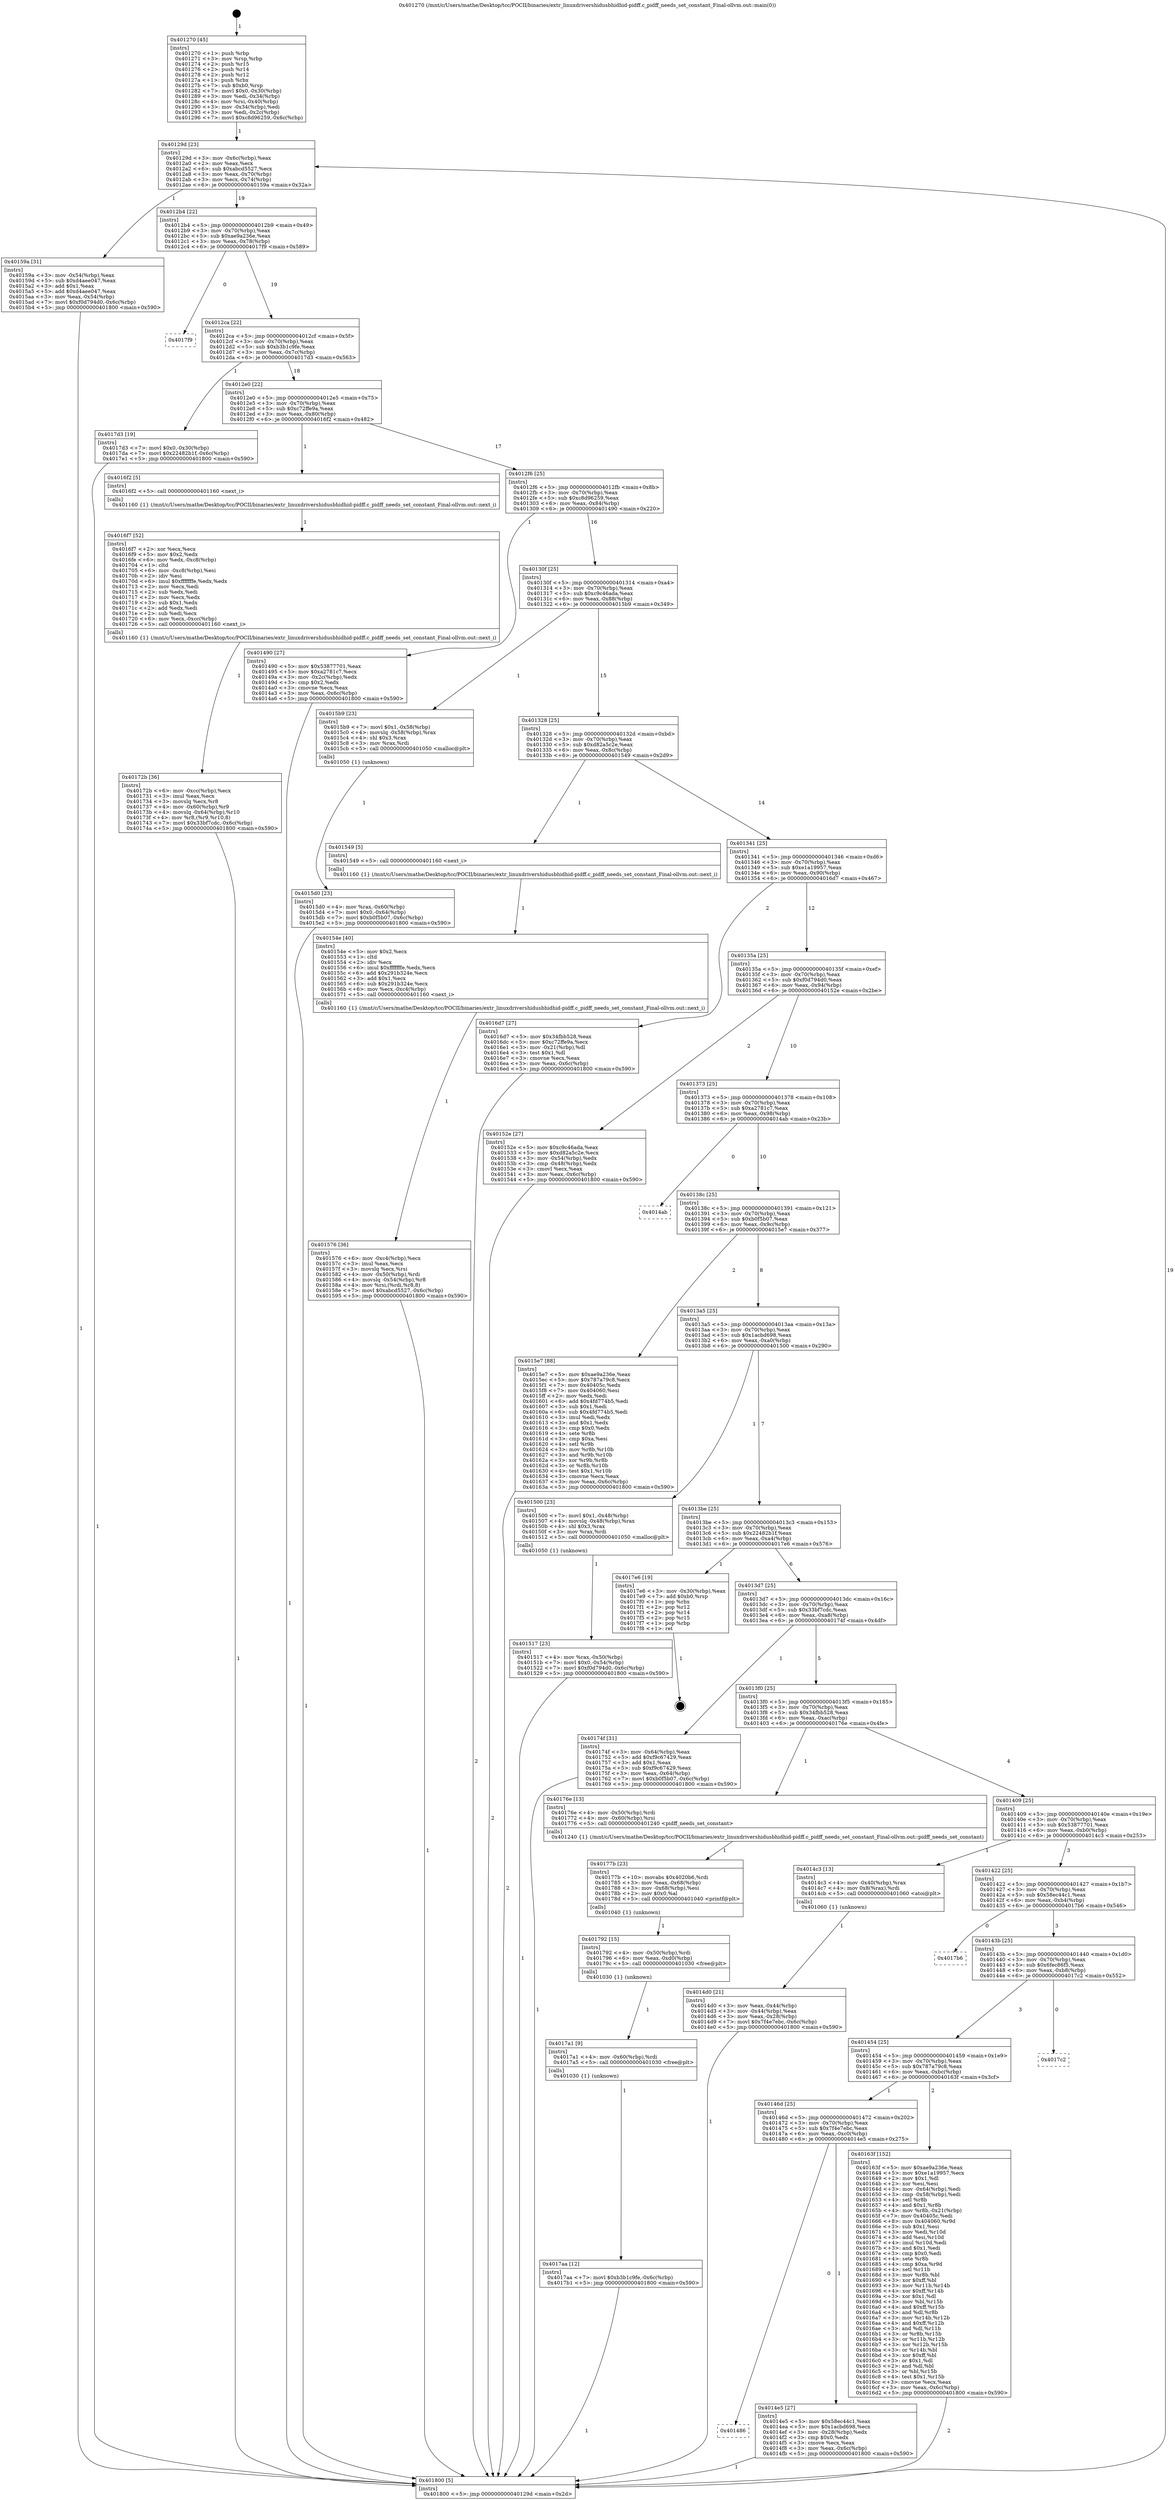 digraph "0x401270" {
  label = "0x401270 (/mnt/c/Users/mathe/Desktop/tcc/POCII/binaries/extr_linuxdrivershidusbhidhid-pidff.c_pidff_needs_set_constant_Final-ollvm.out::main(0))"
  labelloc = "t"
  node[shape=record]

  Entry [label="",width=0.3,height=0.3,shape=circle,fillcolor=black,style=filled]
  "0x40129d" [label="{
     0x40129d [23]\l
     | [instrs]\l
     &nbsp;&nbsp;0x40129d \<+3\>: mov -0x6c(%rbp),%eax\l
     &nbsp;&nbsp;0x4012a0 \<+2\>: mov %eax,%ecx\l
     &nbsp;&nbsp;0x4012a2 \<+6\>: sub $0xabcd5527,%ecx\l
     &nbsp;&nbsp;0x4012a8 \<+3\>: mov %eax,-0x70(%rbp)\l
     &nbsp;&nbsp;0x4012ab \<+3\>: mov %ecx,-0x74(%rbp)\l
     &nbsp;&nbsp;0x4012ae \<+6\>: je 000000000040159a \<main+0x32a\>\l
  }"]
  "0x40159a" [label="{
     0x40159a [31]\l
     | [instrs]\l
     &nbsp;&nbsp;0x40159a \<+3\>: mov -0x54(%rbp),%eax\l
     &nbsp;&nbsp;0x40159d \<+5\>: sub $0xd4aee047,%eax\l
     &nbsp;&nbsp;0x4015a2 \<+3\>: add $0x1,%eax\l
     &nbsp;&nbsp;0x4015a5 \<+5\>: add $0xd4aee047,%eax\l
     &nbsp;&nbsp;0x4015aa \<+3\>: mov %eax,-0x54(%rbp)\l
     &nbsp;&nbsp;0x4015ad \<+7\>: movl $0xf0d794d0,-0x6c(%rbp)\l
     &nbsp;&nbsp;0x4015b4 \<+5\>: jmp 0000000000401800 \<main+0x590\>\l
  }"]
  "0x4012b4" [label="{
     0x4012b4 [22]\l
     | [instrs]\l
     &nbsp;&nbsp;0x4012b4 \<+5\>: jmp 00000000004012b9 \<main+0x49\>\l
     &nbsp;&nbsp;0x4012b9 \<+3\>: mov -0x70(%rbp),%eax\l
     &nbsp;&nbsp;0x4012bc \<+5\>: sub $0xae9a236e,%eax\l
     &nbsp;&nbsp;0x4012c1 \<+3\>: mov %eax,-0x78(%rbp)\l
     &nbsp;&nbsp;0x4012c4 \<+6\>: je 00000000004017f9 \<main+0x589\>\l
  }"]
  Exit [label="",width=0.3,height=0.3,shape=circle,fillcolor=black,style=filled,peripheries=2]
  "0x4017f9" [label="{
     0x4017f9\l
  }", style=dashed]
  "0x4012ca" [label="{
     0x4012ca [22]\l
     | [instrs]\l
     &nbsp;&nbsp;0x4012ca \<+5\>: jmp 00000000004012cf \<main+0x5f\>\l
     &nbsp;&nbsp;0x4012cf \<+3\>: mov -0x70(%rbp),%eax\l
     &nbsp;&nbsp;0x4012d2 \<+5\>: sub $0xb3b1c9fe,%eax\l
     &nbsp;&nbsp;0x4012d7 \<+3\>: mov %eax,-0x7c(%rbp)\l
     &nbsp;&nbsp;0x4012da \<+6\>: je 00000000004017d3 \<main+0x563\>\l
  }"]
  "0x4017aa" [label="{
     0x4017aa [12]\l
     | [instrs]\l
     &nbsp;&nbsp;0x4017aa \<+7\>: movl $0xb3b1c9fe,-0x6c(%rbp)\l
     &nbsp;&nbsp;0x4017b1 \<+5\>: jmp 0000000000401800 \<main+0x590\>\l
  }"]
  "0x4017d3" [label="{
     0x4017d3 [19]\l
     | [instrs]\l
     &nbsp;&nbsp;0x4017d3 \<+7\>: movl $0x0,-0x30(%rbp)\l
     &nbsp;&nbsp;0x4017da \<+7\>: movl $0x22482b1f,-0x6c(%rbp)\l
     &nbsp;&nbsp;0x4017e1 \<+5\>: jmp 0000000000401800 \<main+0x590\>\l
  }"]
  "0x4012e0" [label="{
     0x4012e0 [22]\l
     | [instrs]\l
     &nbsp;&nbsp;0x4012e0 \<+5\>: jmp 00000000004012e5 \<main+0x75\>\l
     &nbsp;&nbsp;0x4012e5 \<+3\>: mov -0x70(%rbp),%eax\l
     &nbsp;&nbsp;0x4012e8 \<+5\>: sub $0xc72ffe9a,%eax\l
     &nbsp;&nbsp;0x4012ed \<+3\>: mov %eax,-0x80(%rbp)\l
     &nbsp;&nbsp;0x4012f0 \<+6\>: je 00000000004016f2 \<main+0x482\>\l
  }"]
  "0x4017a1" [label="{
     0x4017a1 [9]\l
     | [instrs]\l
     &nbsp;&nbsp;0x4017a1 \<+4\>: mov -0x60(%rbp),%rdi\l
     &nbsp;&nbsp;0x4017a5 \<+5\>: call 0000000000401030 \<free@plt\>\l
     | [calls]\l
     &nbsp;&nbsp;0x401030 \{1\} (unknown)\l
  }"]
  "0x4016f2" [label="{
     0x4016f2 [5]\l
     | [instrs]\l
     &nbsp;&nbsp;0x4016f2 \<+5\>: call 0000000000401160 \<next_i\>\l
     | [calls]\l
     &nbsp;&nbsp;0x401160 \{1\} (/mnt/c/Users/mathe/Desktop/tcc/POCII/binaries/extr_linuxdrivershidusbhidhid-pidff.c_pidff_needs_set_constant_Final-ollvm.out::next_i)\l
  }"]
  "0x4012f6" [label="{
     0x4012f6 [25]\l
     | [instrs]\l
     &nbsp;&nbsp;0x4012f6 \<+5\>: jmp 00000000004012fb \<main+0x8b\>\l
     &nbsp;&nbsp;0x4012fb \<+3\>: mov -0x70(%rbp),%eax\l
     &nbsp;&nbsp;0x4012fe \<+5\>: sub $0xc8d96259,%eax\l
     &nbsp;&nbsp;0x401303 \<+6\>: mov %eax,-0x84(%rbp)\l
     &nbsp;&nbsp;0x401309 \<+6\>: je 0000000000401490 \<main+0x220\>\l
  }"]
  "0x401792" [label="{
     0x401792 [15]\l
     | [instrs]\l
     &nbsp;&nbsp;0x401792 \<+4\>: mov -0x50(%rbp),%rdi\l
     &nbsp;&nbsp;0x401796 \<+6\>: mov %eax,-0xd0(%rbp)\l
     &nbsp;&nbsp;0x40179c \<+5\>: call 0000000000401030 \<free@plt\>\l
     | [calls]\l
     &nbsp;&nbsp;0x401030 \{1\} (unknown)\l
  }"]
  "0x401490" [label="{
     0x401490 [27]\l
     | [instrs]\l
     &nbsp;&nbsp;0x401490 \<+5\>: mov $0x53877701,%eax\l
     &nbsp;&nbsp;0x401495 \<+5\>: mov $0xa2781c7,%ecx\l
     &nbsp;&nbsp;0x40149a \<+3\>: mov -0x2c(%rbp),%edx\l
     &nbsp;&nbsp;0x40149d \<+3\>: cmp $0x2,%edx\l
     &nbsp;&nbsp;0x4014a0 \<+3\>: cmovne %ecx,%eax\l
     &nbsp;&nbsp;0x4014a3 \<+3\>: mov %eax,-0x6c(%rbp)\l
     &nbsp;&nbsp;0x4014a6 \<+5\>: jmp 0000000000401800 \<main+0x590\>\l
  }"]
  "0x40130f" [label="{
     0x40130f [25]\l
     | [instrs]\l
     &nbsp;&nbsp;0x40130f \<+5\>: jmp 0000000000401314 \<main+0xa4\>\l
     &nbsp;&nbsp;0x401314 \<+3\>: mov -0x70(%rbp),%eax\l
     &nbsp;&nbsp;0x401317 \<+5\>: sub $0xc9c46ada,%eax\l
     &nbsp;&nbsp;0x40131c \<+6\>: mov %eax,-0x88(%rbp)\l
     &nbsp;&nbsp;0x401322 \<+6\>: je 00000000004015b9 \<main+0x349\>\l
  }"]
  "0x401800" [label="{
     0x401800 [5]\l
     | [instrs]\l
     &nbsp;&nbsp;0x401800 \<+5\>: jmp 000000000040129d \<main+0x2d\>\l
  }"]
  "0x401270" [label="{
     0x401270 [45]\l
     | [instrs]\l
     &nbsp;&nbsp;0x401270 \<+1\>: push %rbp\l
     &nbsp;&nbsp;0x401271 \<+3\>: mov %rsp,%rbp\l
     &nbsp;&nbsp;0x401274 \<+2\>: push %r15\l
     &nbsp;&nbsp;0x401276 \<+2\>: push %r14\l
     &nbsp;&nbsp;0x401278 \<+2\>: push %r12\l
     &nbsp;&nbsp;0x40127a \<+1\>: push %rbx\l
     &nbsp;&nbsp;0x40127b \<+7\>: sub $0xb0,%rsp\l
     &nbsp;&nbsp;0x401282 \<+7\>: movl $0x0,-0x30(%rbp)\l
     &nbsp;&nbsp;0x401289 \<+3\>: mov %edi,-0x34(%rbp)\l
     &nbsp;&nbsp;0x40128c \<+4\>: mov %rsi,-0x40(%rbp)\l
     &nbsp;&nbsp;0x401290 \<+3\>: mov -0x34(%rbp),%edi\l
     &nbsp;&nbsp;0x401293 \<+3\>: mov %edi,-0x2c(%rbp)\l
     &nbsp;&nbsp;0x401296 \<+7\>: movl $0xc8d96259,-0x6c(%rbp)\l
  }"]
  "0x40177b" [label="{
     0x40177b [23]\l
     | [instrs]\l
     &nbsp;&nbsp;0x40177b \<+10\>: movabs $0x4020b6,%rdi\l
     &nbsp;&nbsp;0x401785 \<+3\>: mov %eax,-0x68(%rbp)\l
     &nbsp;&nbsp;0x401788 \<+3\>: mov -0x68(%rbp),%esi\l
     &nbsp;&nbsp;0x40178b \<+2\>: mov $0x0,%al\l
     &nbsp;&nbsp;0x40178d \<+5\>: call 0000000000401040 \<printf@plt\>\l
     | [calls]\l
     &nbsp;&nbsp;0x401040 \{1\} (unknown)\l
  }"]
  "0x4015b9" [label="{
     0x4015b9 [23]\l
     | [instrs]\l
     &nbsp;&nbsp;0x4015b9 \<+7\>: movl $0x1,-0x58(%rbp)\l
     &nbsp;&nbsp;0x4015c0 \<+4\>: movslq -0x58(%rbp),%rax\l
     &nbsp;&nbsp;0x4015c4 \<+4\>: shl $0x3,%rax\l
     &nbsp;&nbsp;0x4015c8 \<+3\>: mov %rax,%rdi\l
     &nbsp;&nbsp;0x4015cb \<+5\>: call 0000000000401050 \<malloc@plt\>\l
     | [calls]\l
     &nbsp;&nbsp;0x401050 \{1\} (unknown)\l
  }"]
  "0x401328" [label="{
     0x401328 [25]\l
     | [instrs]\l
     &nbsp;&nbsp;0x401328 \<+5\>: jmp 000000000040132d \<main+0xbd\>\l
     &nbsp;&nbsp;0x40132d \<+3\>: mov -0x70(%rbp),%eax\l
     &nbsp;&nbsp;0x401330 \<+5\>: sub $0xd82a5c2e,%eax\l
     &nbsp;&nbsp;0x401335 \<+6\>: mov %eax,-0x8c(%rbp)\l
     &nbsp;&nbsp;0x40133b \<+6\>: je 0000000000401549 \<main+0x2d9\>\l
  }"]
  "0x40172b" [label="{
     0x40172b [36]\l
     | [instrs]\l
     &nbsp;&nbsp;0x40172b \<+6\>: mov -0xcc(%rbp),%ecx\l
     &nbsp;&nbsp;0x401731 \<+3\>: imul %eax,%ecx\l
     &nbsp;&nbsp;0x401734 \<+3\>: movslq %ecx,%r8\l
     &nbsp;&nbsp;0x401737 \<+4\>: mov -0x60(%rbp),%r9\l
     &nbsp;&nbsp;0x40173b \<+4\>: movslq -0x64(%rbp),%r10\l
     &nbsp;&nbsp;0x40173f \<+4\>: mov %r8,(%r9,%r10,8)\l
     &nbsp;&nbsp;0x401743 \<+7\>: movl $0x33bf7cdc,-0x6c(%rbp)\l
     &nbsp;&nbsp;0x40174a \<+5\>: jmp 0000000000401800 \<main+0x590\>\l
  }"]
  "0x401549" [label="{
     0x401549 [5]\l
     | [instrs]\l
     &nbsp;&nbsp;0x401549 \<+5\>: call 0000000000401160 \<next_i\>\l
     | [calls]\l
     &nbsp;&nbsp;0x401160 \{1\} (/mnt/c/Users/mathe/Desktop/tcc/POCII/binaries/extr_linuxdrivershidusbhidhid-pidff.c_pidff_needs_set_constant_Final-ollvm.out::next_i)\l
  }"]
  "0x401341" [label="{
     0x401341 [25]\l
     | [instrs]\l
     &nbsp;&nbsp;0x401341 \<+5\>: jmp 0000000000401346 \<main+0xd6\>\l
     &nbsp;&nbsp;0x401346 \<+3\>: mov -0x70(%rbp),%eax\l
     &nbsp;&nbsp;0x401349 \<+5\>: sub $0xe1a19957,%eax\l
     &nbsp;&nbsp;0x40134e \<+6\>: mov %eax,-0x90(%rbp)\l
     &nbsp;&nbsp;0x401354 \<+6\>: je 00000000004016d7 \<main+0x467\>\l
  }"]
  "0x4016f7" [label="{
     0x4016f7 [52]\l
     | [instrs]\l
     &nbsp;&nbsp;0x4016f7 \<+2\>: xor %ecx,%ecx\l
     &nbsp;&nbsp;0x4016f9 \<+5\>: mov $0x2,%edx\l
     &nbsp;&nbsp;0x4016fe \<+6\>: mov %edx,-0xc8(%rbp)\l
     &nbsp;&nbsp;0x401704 \<+1\>: cltd\l
     &nbsp;&nbsp;0x401705 \<+6\>: mov -0xc8(%rbp),%esi\l
     &nbsp;&nbsp;0x40170b \<+2\>: idiv %esi\l
     &nbsp;&nbsp;0x40170d \<+6\>: imul $0xfffffffe,%edx,%edx\l
     &nbsp;&nbsp;0x401713 \<+2\>: mov %ecx,%edi\l
     &nbsp;&nbsp;0x401715 \<+2\>: sub %edx,%edi\l
     &nbsp;&nbsp;0x401717 \<+2\>: mov %ecx,%edx\l
     &nbsp;&nbsp;0x401719 \<+3\>: sub $0x1,%edx\l
     &nbsp;&nbsp;0x40171c \<+2\>: add %edx,%edi\l
     &nbsp;&nbsp;0x40171e \<+2\>: sub %edi,%ecx\l
     &nbsp;&nbsp;0x401720 \<+6\>: mov %ecx,-0xcc(%rbp)\l
     &nbsp;&nbsp;0x401726 \<+5\>: call 0000000000401160 \<next_i\>\l
     | [calls]\l
     &nbsp;&nbsp;0x401160 \{1\} (/mnt/c/Users/mathe/Desktop/tcc/POCII/binaries/extr_linuxdrivershidusbhidhid-pidff.c_pidff_needs_set_constant_Final-ollvm.out::next_i)\l
  }"]
  "0x4016d7" [label="{
     0x4016d7 [27]\l
     | [instrs]\l
     &nbsp;&nbsp;0x4016d7 \<+5\>: mov $0x34fbb528,%eax\l
     &nbsp;&nbsp;0x4016dc \<+5\>: mov $0xc72ffe9a,%ecx\l
     &nbsp;&nbsp;0x4016e1 \<+3\>: mov -0x21(%rbp),%dl\l
     &nbsp;&nbsp;0x4016e4 \<+3\>: test $0x1,%dl\l
     &nbsp;&nbsp;0x4016e7 \<+3\>: cmovne %ecx,%eax\l
     &nbsp;&nbsp;0x4016ea \<+3\>: mov %eax,-0x6c(%rbp)\l
     &nbsp;&nbsp;0x4016ed \<+5\>: jmp 0000000000401800 \<main+0x590\>\l
  }"]
  "0x40135a" [label="{
     0x40135a [25]\l
     | [instrs]\l
     &nbsp;&nbsp;0x40135a \<+5\>: jmp 000000000040135f \<main+0xef\>\l
     &nbsp;&nbsp;0x40135f \<+3\>: mov -0x70(%rbp),%eax\l
     &nbsp;&nbsp;0x401362 \<+5\>: sub $0xf0d794d0,%eax\l
     &nbsp;&nbsp;0x401367 \<+6\>: mov %eax,-0x94(%rbp)\l
     &nbsp;&nbsp;0x40136d \<+6\>: je 000000000040152e \<main+0x2be\>\l
  }"]
  "0x4015d0" [label="{
     0x4015d0 [23]\l
     | [instrs]\l
     &nbsp;&nbsp;0x4015d0 \<+4\>: mov %rax,-0x60(%rbp)\l
     &nbsp;&nbsp;0x4015d4 \<+7\>: movl $0x0,-0x64(%rbp)\l
     &nbsp;&nbsp;0x4015db \<+7\>: movl $0xb0f5b07,-0x6c(%rbp)\l
     &nbsp;&nbsp;0x4015e2 \<+5\>: jmp 0000000000401800 \<main+0x590\>\l
  }"]
  "0x40152e" [label="{
     0x40152e [27]\l
     | [instrs]\l
     &nbsp;&nbsp;0x40152e \<+5\>: mov $0xc9c46ada,%eax\l
     &nbsp;&nbsp;0x401533 \<+5\>: mov $0xd82a5c2e,%ecx\l
     &nbsp;&nbsp;0x401538 \<+3\>: mov -0x54(%rbp),%edx\l
     &nbsp;&nbsp;0x40153b \<+3\>: cmp -0x48(%rbp),%edx\l
     &nbsp;&nbsp;0x40153e \<+3\>: cmovl %ecx,%eax\l
     &nbsp;&nbsp;0x401541 \<+3\>: mov %eax,-0x6c(%rbp)\l
     &nbsp;&nbsp;0x401544 \<+5\>: jmp 0000000000401800 \<main+0x590\>\l
  }"]
  "0x401373" [label="{
     0x401373 [25]\l
     | [instrs]\l
     &nbsp;&nbsp;0x401373 \<+5\>: jmp 0000000000401378 \<main+0x108\>\l
     &nbsp;&nbsp;0x401378 \<+3\>: mov -0x70(%rbp),%eax\l
     &nbsp;&nbsp;0x40137b \<+5\>: sub $0xa2781c7,%eax\l
     &nbsp;&nbsp;0x401380 \<+6\>: mov %eax,-0x98(%rbp)\l
     &nbsp;&nbsp;0x401386 \<+6\>: je 00000000004014ab \<main+0x23b\>\l
  }"]
  "0x401576" [label="{
     0x401576 [36]\l
     | [instrs]\l
     &nbsp;&nbsp;0x401576 \<+6\>: mov -0xc4(%rbp),%ecx\l
     &nbsp;&nbsp;0x40157c \<+3\>: imul %eax,%ecx\l
     &nbsp;&nbsp;0x40157f \<+3\>: movslq %ecx,%rsi\l
     &nbsp;&nbsp;0x401582 \<+4\>: mov -0x50(%rbp),%rdi\l
     &nbsp;&nbsp;0x401586 \<+4\>: movslq -0x54(%rbp),%r8\l
     &nbsp;&nbsp;0x40158a \<+4\>: mov %rsi,(%rdi,%r8,8)\l
     &nbsp;&nbsp;0x40158e \<+7\>: movl $0xabcd5527,-0x6c(%rbp)\l
     &nbsp;&nbsp;0x401595 \<+5\>: jmp 0000000000401800 \<main+0x590\>\l
  }"]
  "0x4014ab" [label="{
     0x4014ab\l
  }", style=dashed]
  "0x40138c" [label="{
     0x40138c [25]\l
     | [instrs]\l
     &nbsp;&nbsp;0x40138c \<+5\>: jmp 0000000000401391 \<main+0x121\>\l
     &nbsp;&nbsp;0x401391 \<+3\>: mov -0x70(%rbp),%eax\l
     &nbsp;&nbsp;0x401394 \<+5\>: sub $0xb0f5b07,%eax\l
     &nbsp;&nbsp;0x401399 \<+6\>: mov %eax,-0x9c(%rbp)\l
     &nbsp;&nbsp;0x40139f \<+6\>: je 00000000004015e7 \<main+0x377\>\l
  }"]
  "0x40154e" [label="{
     0x40154e [40]\l
     | [instrs]\l
     &nbsp;&nbsp;0x40154e \<+5\>: mov $0x2,%ecx\l
     &nbsp;&nbsp;0x401553 \<+1\>: cltd\l
     &nbsp;&nbsp;0x401554 \<+2\>: idiv %ecx\l
     &nbsp;&nbsp;0x401556 \<+6\>: imul $0xfffffffe,%edx,%ecx\l
     &nbsp;&nbsp;0x40155c \<+6\>: add $0x291b324e,%ecx\l
     &nbsp;&nbsp;0x401562 \<+3\>: add $0x1,%ecx\l
     &nbsp;&nbsp;0x401565 \<+6\>: sub $0x291b324e,%ecx\l
     &nbsp;&nbsp;0x40156b \<+6\>: mov %ecx,-0xc4(%rbp)\l
     &nbsp;&nbsp;0x401571 \<+5\>: call 0000000000401160 \<next_i\>\l
     | [calls]\l
     &nbsp;&nbsp;0x401160 \{1\} (/mnt/c/Users/mathe/Desktop/tcc/POCII/binaries/extr_linuxdrivershidusbhidhid-pidff.c_pidff_needs_set_constant_Final-ollvm.out::next_i)\l
  }"]
  "0x4015e7" [label="{
     0x4015e7 [88]\l
     | [instrs]\l
     &nbsp;&nbsp;0x4015e7 \<+5\>: mov $0xae9a236e,%eax\l
     &nbsp;&nbsp;0x4015ec \<+5\>: mov $0x787a79c8,%ecx\l
     &nbsp;&nbsp;0x4015f1 \<+7\>: mov 0x40405c,%edx\l
     &nbsp;&nbsp;0x4015f8 \<+7\>: mov 0x404060,%esi\l
     &nbsp;&nbsp;0x4015ff \<+2\>: mov %edx,%edi\l
     &nbsp;&nbsp;0x401601 \<+6\>: add $0x4fd774b5,%edi\l
     &nbsp;&nbsp;0x401607 \<+3\>: sub $0x1,%edi\l
     &nbsp;&nbsp;0x40160a \<+6\>: sub $0x4fd774b5,%edi\l
     &nbsp;&nbsp;0x401610 \<+3\>: imul %edi,%edx\l
     &nbsp;&nbsp;0x401613 \<+3\>: and $0x1,%edx\l
     &nbsp;&nbsp;0x401616 \<+3\>: cmp $0x0,%edx\l
     &nbsp;&nbsp;0x401619 \<+4\>: sete %r8b\l
     &nbsp;&nbsp;0x40161d \<+3\>: cmp $0xa,%esi\l
     &nbsp;&nbsp;0x401620 \<+4\>: setl %r9b\l
     &nbsp;&nbsp;0x401624 \<+3\>: mov %r8b,%r10b\l
     &nbsp;&nbsp;0x401627 \<+3\>: and %r9b,%r10b\l
     &nbsp;&nbsp;0x40162a \<+3\>: xor %r9b,%r8b\l
     &nbsp;&nbsp;0x40162d \<+3\>: or %r8b,%r10b\l
     &nbsp;&nbsp;0x401630 \<+4\>: test $0x1,%r10b\l
     &nbsp;&nbsp;0x401634 \<+3\>: cmovne %ecx,%eax\l
     &nbsp;&nbsp;0x401637 \<+3\>: mov %eax,-0x6c(%rbp)\l
     &nbsp;&nbsp;0x40163a \<+5\>: jmp 0000000000401800 \<main+0x590\>\l
  }"]
  "0x4013a5" [label="{
     0x4013a5 [25]\l
     | [instrs]\l
     &nbsp;&nbsp;0x4013a5 \<+5\>: jmp 00000000004013aa \<main+0x13a\>\l
     &nbsp;&nbsp;0x4013aa \<+3\>: mov -0x70(%rbp),%eax\l
     &nbsp;&nbsp;0x4013ad \<+5\>: sub $0x1acbd698,%eax\l
     &nbsp;&nbsp;0x4013b2 \<+6\>: mov %eax,-0xa0(%rbp)\l
     &nbsp;&nbsp;0x4013b8 \<+6\>: je 0000000000401500 \<main+0x290\>\l
  }"]
  "0x401517" [label="{
     0x401517 [23]\l
     | [instrs]\l
     &nbsp;&nbsp;0x401517 \<+4\>: mov %rax,-0x50(%rbp)\l
     &nbsp;&nbsp;0x40151b \<+7\>: movl $0x0,-0x54(%rbp)\l
     &nbsp;&nbsp;0x401522 \<+7\>: movl $0xf0d794d0,-0x6c(%rbp)\l
     &nbsp;&nbsp;0x401529 \<+5\>: jmp 0000000000401800 \<main+0x590\>\l
  }"]
  "0x401500" [label="{
     0x401500 [23]\l
     | [instrs]\l
     &nbsp;&nbsp;0x401500 \<+7\>: movl $0x1,-0x48(%rbp)\l
     &nbsp;&nbsp;0x401507 \<+4\>: movslq -0x48(%rbp),%rax\l
     &nbsp;&nbsp;0x40150b \<+4\>: shl $0x3,%rax\l
     &nbsp;&nbsp;0x40150f \<+3\>: mov %rax,%rdi\l
     &nbsp;&nbsp;0x401512 \<+5\>: call 0000000000401050 \<malloc@plt\>\l
     | [calls]\l
     &nbsp;&nbsp;0x401050 \{1\} (unknown)\l
  }"]
  "0x4013be" [label="{
     0x4013be [25]\l
     | [instrs]\l
     &nbsp;&nbsp;0x4013be \<+5\>: jmp 00000000004013c3 \<main+0x153\>\l
     &nbsp;&nbsp;0x4013c3 \<+3\>: mov -0x70(%rbp),%eax\l
     &nbsp;&nbsp;0x4013c6 \<+5\>: sub $0x22482b1f,%eax\l
     &nbsp;&nbsp;0x4013cb \<+6\>: mov %eax,-0xa4(%rbp)\l
     &nbsp;&nbsp;0x4013d1 \<+6\>: je 00000000004017e6 \<main+0x576\>\l
  }"]
  "0x401486" [label="{
     0x401486\l
  }", style=dashed]
  "0x4017e6" [label="{
     0x4017e6 [19]\l
     | [instrs]\l
     &nbsp;&nbsp;0x4017e6 \<+3\>: mov -0x30(%rbp),%eax\l
     &nbsp;&nbsp;0x4017e9 \<+7\>: add $0xb0,%rsp\l
     &nbsp;&nbsp;0x4017f0 \<+1\>: pop %rbx\l
     &nbsp;&nbsp;0x4017f1 \<+2\>: pop %r12\l
     &nbsp;&nbsp;0x4017f3 \<+2\>: pop %r14\l
     &nbsp;&nbsp;0x4017f5 \<+2\>: pop %r15\l
     &nbsp;&nbsp;0x4017f7 \<+1\>: pop %rbp\l
     &nbsp;&nbsp;0x4017f8 \<+1\>: ret\l
  }"]
  "0x4013d7" [label="{
     0x4013d7 [25]\l
     | [instrs]\l
     &nbsp;&nbsp;0x4013d7 \<+5\>: jmp 00000000004013dc \<main+0x16c\>\l
     &nbsp;&nbsp;0x4013dc \<+3\>: mov -0x70(%rbp),%eax\l
     &nbsp;&nbsp;0x4013df \<+5\>: sub $0x33bf7cdc,%eax\l
     &nbsp;&nbsp;0x4013e4 \<+6\>: mov %eax,-0xa8(%rbp)\l
     &nbsp;&nbsp;0x4013ea \<+6\>: je 000000000040174f \<main+0x4df\>\l
  }"]
  "0x4014e5" [label="{
     0x4014e5 [27]\l
     | [instrs]\l
     &nbsp;&nbsp;0x4014e5 \<+5\>: mov $0x58ec44c1,%eax\l
     &nbsp;&nbsp;0x4014ea \<+5\>: mov $0x1acbd698,%ecx\l
     &nbsp;&nbsp;0x4014ef \<+3\>: mov -0x28(%rbp),%edx\l
     &nbsp;&nbsp;0x4014f2 \<+3\>: cmp $0x0,%edx\l
     &nbsp;&nbsp;0x4014f5 \<+3\>: cmove %ecx,%eax\l
     &nbsp;&nbsp;0x4014f8 \<+3\>: mov %eax,-0x6c(%rbp)\l
     &nbsp;&nbsp;0x4014fb \<+5\>: jmp 0000000000401800 \<main+0x590\>\l
  }"]
  "0x40174f" [label="{
     0x40174f [31]\l
     | [instrs]\l
     &nbsp;&nbsp;0x40174f \<+3\>: mov -0x64(%rbp),%eax\l
     &nbsp;&nbsp;0x401752 \<+5\>: add $0xf9c67429,%eax\l
     &nbsp;&nbsp;0x401757 \<+3\>: add $0x1,%eax\l
     &nbsp;&nbsp;0x40175a \<+5\>: sub $0xf9c67429,%eax\l
     &nbsp;&nbsp;0x40175f \<+3\>: mov %eax,-0x64(%rbp)\l
     &nbsp;&nbsp;0x401762 \<+7\>: movl $0xb0f5b07,-0x6c(%rbp)\l
     &nbsp;&nbsp;0x401769 \<+5\>: jmp 0000000000401800 \<main+0x590\>\l
  }"]
  "0x4013f0" [label="{
     0x4013f0 [25]\l
     | [instrs]\l
     &nbsp;&nbsp;0x4013f0 \<+5\>: jmp 00000000004013f5 \<main+0x185\>\l
     &nbsp;&nbsp;0x4013f5 \<+3\>: mov -0x70(%rbp),%eax\l
     &nbsp;&nbsp;0x4013f8 \<+5\>: sub $0x34fbb528,%eax\l
     &nbsp;&nbsp;0x4013fd \<+6\>: mov %eax,-0xac(%rbp)\l
     &nbsp;&nbsp;0x401403 \<+6\>: je 000000000040176e \<main+0x4fe\>\l
  }"]
  "0x40146d" [label="{
     0x40146d [25]\l
     | [instrs]\l
     &nbsp;&nbsp;0x40146d \<+5\>: jmp 0000000000401472 \<main+0x202\>\l
     &nbsp;&nbsp;0x401472 \<+3\>: mov -0x70(%rbp),%eax\l
     &nbsp;&nbsp;0x401475 \<+5\>: sub $0x7f4e7ebc,%eax\l
     &nbsp;&nbsp;0x40147a \<+6\>: mov %eax,-0xc0(%rbp)\l
     &nbsp;&nbsp;0x401480 \<+6\>: je 00000000004014e5 \<main+0x275\>\l
  }"]
  "0x40176e" [label="{
     0x40176e [13]\l
     | [instrs]\l
     &nbsp;&nbsp;0x40176e \<+4\>: mov -0x50(%rbp),%rdi\l
     &nbsp;&nbsp;0x401772 \<+4\>: mov -0x60(%rbp),%rsi\l
     &nbsp;&nbsp;0x401776 \<+5\>: call 0000000000401240 \<pidff_needs_set_constant\>\l
     | [calls]\l
     &nbsp;&nbsp;0x401240 \{1\} (/mnt/c/Users/mathe/Desktop/tcc/POCII/binaries/extr_linuxdrivershidusbhidhid-pidff.c_pidff_needs_set_constant_Final-ollvm.out::pidff_needs_set_constant)\l
  }"]
  "0x401409" [label="{
     0x401409 [25]\l
     | [instrs]\l
     &nbsp;&nbsp;0x401409 \<+5\>: jmp 000000000040140e \<main+0x19e\>\l
     &nbsp;&nbsp;0x40140e \<+3\>: mov -0x70(%rbp),%eax\l
     &nbsp;&nbsp;0x401411 \<+5\>: sub $0x53877701,%eax\l
     &nbsp;&nbsp;0x401416 \<+6\>: mov %eax,-0xb0(%rbp)\l
     &nbsp;&nbsp;0x40141c \<+6\>: je 00000000004014c3 \<main+0x253\>\l
  }"]
  "0x40163f" [label="{
     0x40163f [152]\l
     | [instrs]\l
     &nbsp;&nbsp;0x40163f \<+5\>: mov $0xae9a236e,%eax\l
     &nbsp;&nbsp;0x401644 \<+5\>: mov $0xe1a19957,%ecx\l
     &nbsp;&nbsp;0x401649 \<+2\>: mov $0x1,%dl\l
     &nbsp;&nbsp;0x40164b \<+2\>: xor %esi,%esi\l
     &nbsp;&nbsp;0x40164d \<+3\>: mov -0x64(%rbp),%edi\l
     &nbsp;&nbsp;0x401650 \<+3\>: cmp -0x58(%rbp),%edi\l
     &nbsp;&nbsp;0x401653 \<+4\>: setl %r8b\l
     &nbsp;&nbsp;0x401657 \<+4\>: and $0x1,%r8b\l
     &nbsp;&nbsp;0x40165b \<+4\>: mov %r8b,-0x21(%rbp)\l
     &nbsp;&nbsp;0x40165f \<+7\>: mov 0x40405c,%edi\l
     &nbsp;&nbsp;0x401666 \<+8\>: mov 0x404060,%r9d\l
     &nbsp;&nbsp;0x40166e \<+3\>: sub $0x1,%esi\l
     &nbsp;&nbsp;0x401671 \<+3\>: mov %edi,%r10d\l
     &nbsp;&nbsp;0x401674 \<+3\>: add %esi,%r10d\l
     &nbsp;&nbsp;0x401677 \<+4\>: imul %r10d,%edi\l
     &nbsp;&nbsp;0x40167b \<+3\>: and $0x1,%edi\l
     &nbsp;&nbsp;0x40167e \<+3\>: cmp $0x0,%edi\l
     &nbsp;&nbsp;0x401681 \<+4\>: sete %r8b\l
     &nbsp;&nbsp;0x401685 \<+4\>: cmp $0xa,%r9d\l
     &nbsp;&nbsp;0x401689 \<+4\>: setl %r11b\l
     &nbsp;&nbsp;0x40168d \<+3\>: mov %r8b,%bl\l
     &nbsp;&nbsp;0x401690 \<+3\>: xor $0xff,%bl\l
     &nbsp;&nbsp;0x401693 \<+3\>: mov %r11b,%r14b\l
     &nbsp;&nbsp;0x401696 \<+4\>: xor $0xff,%r14b\l
     &nbsp;&nbsp;0x40169a \<+3\>: xor $0x1,%dl\l
     &nbsp;&nbsp;0x40169d \<+3\>: mov %bl,%r15b\l
     &nbsp;&nbsp;0x4016a0 \<+4\>: and $0xff,%r15b\l
     &nbsp;&nbsp;0x4016a4 \<+3\>: and %dl,%r8b\l
     &nbsp;&nbsp;0x4016a7 \<+3\>: mov %r14b,%r12b\l
     &nbsp;&nbsp;0x4016aa \<+4\>: and $0xff,%r12b\l
     &nbsp;&nbsp;0x4016ae \<+3\>: and %dl,%r11b\l
     &nbsp;&nbsp;0x4016b1 \<+3\>: or %r8b,%r15b\l
     &nbsp;&nbsp;0x4016b4 \<+3\>: or %r11b,%r12b\l
     &nbsp;&nbsp;0x4016b7 \<+3\>: xor %r12b,%r15b\l
     &nbsp;&nbsp;0x4016ba \<+3\>: or %r14b,%bl\l
     &nbsp;&nbsp;0x4016bd \<+3\>: xor $0xff,%bl\l
     &nbsp;&nbsp;0x4016c0 \<+3\>: or $0x1,%dl\l
     &nbsp;&nbsp;0x4016c3 \<+2\>: and %dl,%bl\l
     &nbsp;&nbsp;0x4016c5 \<+3\>: or %bl,%r15b\l
     &nbsp;&nbsp;0x4016c8 \<+4\>: test $0x1,%r15b\l
     &nbsp;&nbsp;0x4016cc \<+3\>: cmovne %ecx,%eax\l
     &nbsp;&nbsp;0x4016cf \<+3\>: mov %eax,-0x6c(%rbp)\l
     &nbsp;&nbsp;0x4016d2 \<+5\>: jmp 0000000000401800 \<main+0x590\>\l
  }"]
  "0x4014c3" [label="{
     0x4014c3 [13]\l
     | [instrs]\l
     &nbsp;&nbsp;0x4014c3 \<+4\>: mov -0x40(%rbp),%rax\l
     &nbsp;&nbsp;0x4014c7 \<+4\>: mov 0x8(%rax),%rdi\l
     &nbsp;&nbsp;0x4014cb \<+5\>: call 0000000000401060 \<atoi@plt\>\l
     | [calls]\l
     &nbsp;&nbsp;0x401060 \{1\} (unknown)\l
  }"]
  "0x401422" [label="{
     0x401422 [25]\l
     | [instrs]\l
     &nbsp;&nbsp;0x401422 \<+5\>: jmp 0000000000401427 \<main+0x1b7\>\l
     &nbsp;&nbsp;0x401427 \<+3\>: mov -0x70(%rbp),%eax\l
     &nbsp;&nbsp;0x40142a \<+5\>: sub $0x58ec44c1,%eax\l
     &nbsp;&nbsp;0x40142f \<+6\>: mov %eax,-0xb4(%rbp)\l
     &nbsp;&nbsp;0x401435 \<+6\>: je 00000000004017b6 \<main+0x546\>\l
  }"]
  "0x4014d0" [label="{
     0x4014d0 [21]\l
     | [instrs]\l
     &nbsp;&nbsp;0x4014d0 \<+3\>: mov %eax,-0x44(%rbp)\l
     &nbsp;&nbsp;0x4014d3 \<+3\>: mov -0x44(%rbp),%eax\l
     &nbsp;&nbsp;0x4014d6 \<+3\>: mov %eax,-0x28(%rbp)\l
     &nbsp;&nbsp;0x4014d9 \<+7\>: movl $0x7f4e7ebc,-0x6c(%rbp)\l
     &nbsp;&nbsp;0x4014e0 \<+5\>: jmp 0000000000401800 \<main+0x590\>\l
  }"]
  "0x401454" [label="{
     0x401454 [25]\l
     | [instrs]\l
     &nbsp;&nbsp;0x401454 \<+5\>: jmp 0000000000401459 \<main+0x1e9\>\l
     &nbsp;&nbsp;0x401459 \<+3\>: mov -0x70(%rbp),%eax\l
     &nbsp;&nbsp;0x40145c \<+5\>: sub $0x787a79c8,%eax\l
     &nbsp;&nbsp;0x401461 \<+6\>: mov %eax,-0xbc(%rbp)\l
     &nbsp;&nbsp;0x401467 \<+6\>: je 000000000040163f \<main+0x3cf\>\l
  }"]
  "0x4017b6" [label="{
     0x4017b6\l
  }", style=dashed]
  "0x40143b" [label="{
     0x40143b [25]\l
     | [instrs]\l
     &nbsp;&nbsp;0x40143b \<+5\>: jmp 0000000000401440 \<main+0x1d0\>\l
     &nbsp;&nbsp;0x401440 \<+3\>: mov -0x70(%rbp),%eax\l
     &nbsp;&nbsp;0x401443 \<+5\>: sub $0x6fec86f5,%eax\l
     &nbsp;&nbsp;0x401448 \<+6\>: mov %eax,-0xb8(%rbp)\l
     &nbsp;&nbsp;0x40144e \<+6\>: je 00000000004017c2 \<main+0x552\>\l
  }"]
  "0x4017c2" [label="{
     0x4017c2\l
  }", style=dashed]
  Entry -> "0x401270" [label=" 1"]
  "0x40129d" -> "0x40159a" [label=" 1"]
  "0x40129d" -> "0x4012b4" [label=" 19"]
  "0x4017e6" -> Exit [label=" 1"]
  "0x4012b4" -> "0x4017f9" [label=" 0"]
  "0x4012b4" -> "0x4012ca" [label=" 19"]
  "0x4017d3" -> "0x401800" [label=" 1"]
  "0x4012ca" -> "0x4017d3" [label=" 1"]
  "0x4012ca" -> "0x4012e0" [label=" 18"]
  "0x4017aa" -> "0x401800" [label=" 1"]
  "0x4012e0" -> "0x4016f2" [label=" 1"]
  "0x4012e0" -> "0x4012f6" [label=" 17"]
  "0x4017a1" -> "0x4017aa" [label=" 1"]
  "0x4012f6" -> "0x401490" [label=" 1"]
  "0x4012f6" -> "0x40130f" [label=" 16"]
  "0x401490" -> "0x401800" [label=" 1"]
  "0x401270" -> "0x40129d" [label=" 1"]
  "0x401800" -> "0x40129d" [label=" 19"]
  "0x401792" -> "0x4017a1" [label=" 1"]
  "0x40130f" -> "0x4015b9" [label=" 1"]
  "0x40130f" -> "0x401328" [label=" 15"]
  "0x40177b" -> "0x401792" [label=" 1"]
  "0x401328" -> "0x401549" [label=" 1"]
  "0x401328" -> "0x401341" [label=" 14"]
  "0x40176e" -> "0x40177b" [label=" 1"]
  "0x401341" -> "0x4016d7" [label=" 2"]
  "0x401341" -> "0x40135a" [label=" 12"]
  "0x40174f" -> "0x401800" [label=" 1"]
  "0x40135a" -> "0x40152e" [label=" 2"]
  "0x40135a" -> "0x401373" [label=" 10"]
  "0x40172b" -> "0x401800" [label=" 1"]
  "0x401373" -> "0x4014ab" [label=" 0"]
  "0x401373" -> "0x40138c" [label=" 10"]
  "0x4016f7" -> "0x40172b" [label=" 1"]
  "0x40138c" -> "0x4015e7" [label=" 2"]
  "0x40138c" -> "0x4013a5" [label=" 8"]
  "0x4016f2" -> "0x4016f7" [label=" 1"]
  "0x4013a5" -> "0x401500" [label=" 1"]
  "0x4013a5" -> "0x4013be" [label=" 7"]
  "0x4016d7" -> "0x401800" [label=" 2"]
  "0x4013be" -> "0x4017e6" [label=" 1"]
  "0x4013be" -> "0x4013d7" [label=" 6"]
  "0x40163f" -> "0x401800" [label=" 2"]
  "0x4013d7" -> "0x40174f" [label=" 1"]
  "0x4013d7" -> "0x4013f0" [label=" 5"]
  "0x4015e7" -> "0x401800" [label=" 2"]
  "0x4013f0" -> "0x40176e" [label=" 1"]
  "0x4013f0" -> "0x401409" [label=" 4"]
  "0x4015b9" -> "0x4015d0" [label=" 1"]
  "0x401409" -> "0x4014c3" [label=" 1"]
  "0x401409" -> "0x401422" [label=" 3"]
  "0x4014c3" -> "0x4014d0" [label=" 1"]
  "0x4014d0" -> "0x401800" [label=" 1"]
  "0x40159a" -> "0x401800" [label=" 1"]
  "0x401422" -> "0x4017b6" [label=" 0"]
  "0x401422" -> "0x40143b" [label=" 3"]
  "0x40154e" -> "0x401576" [label=" 1"]
  "0x40143b" -> "0x4017c2" [label=" 0"]
  "0x40143b" -> "0x401454" [label=" 3"]
  "0x401576" -> "0x401800" [label=" 1"]
  "0x401454" -> "0x40163f" [label=" 2"]
  "0x401454" -> "0x40146d" [label=" 1"]
  "0x4015d0" -> "0x401800" [label=" 1"]
  "0x40146d" -> "0x4014e5" [label=" 1"]
  "0x40146d" -> "0x401486" [label=" 0"]
  "0x4014e5" -> "0x401800" [label=" 1"]
  "0x401500" -> "0x401517" [label=" 1"]
  "0x401517" -> "0x401800" [label=" 1"]
  "0x40152e" -> "0x401800" [label=" 2"]
  "0x401549" -> "0x40154e" [label=" 1"]
}
